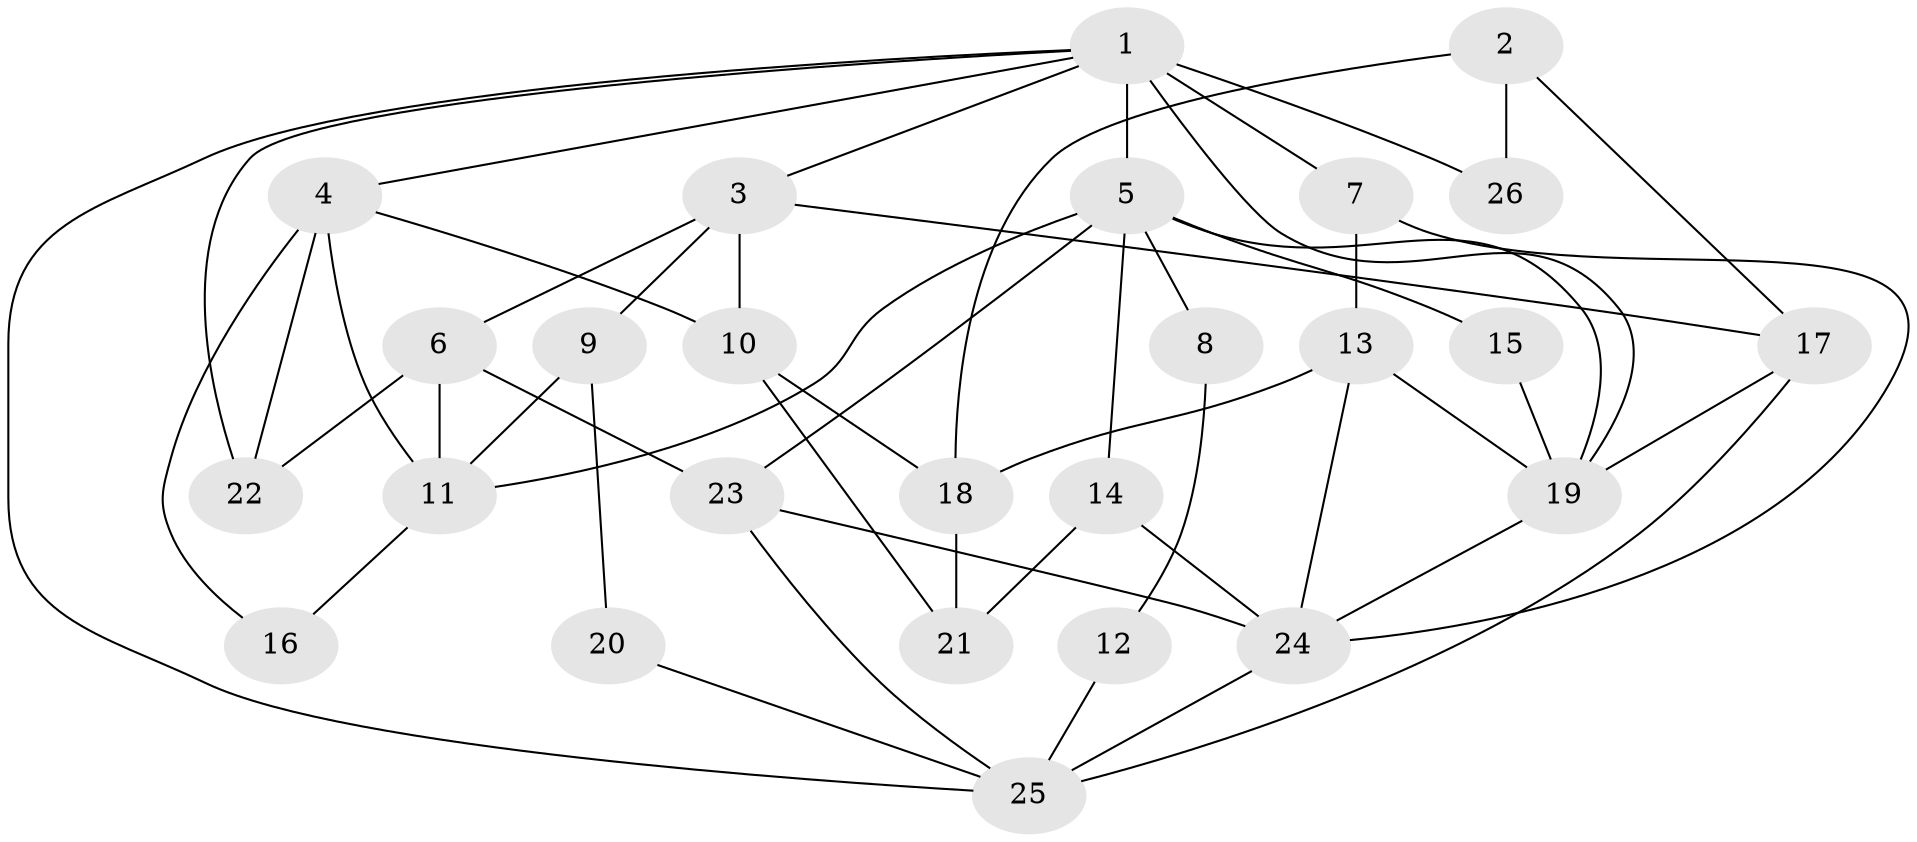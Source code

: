 // original degree distribution, {4: 0.15873015873015872, 6: 0.031746031746031744, 5: 0.06349206349206349, 7: 0.047619047619047616, 3: 0.2222222222222222, 1: 0.1746031746031746, 2: 0.30158730158730157}
// Generated by graph-tools (version 1.1) at 2025/36/03/04/25 23:36:05]
// undirected, 26 vertices, 51 edges
graph export_dot {
  node [color=gray90,style=filled];
  1;
  2;
  3;
  4;
  5;
  6;
  7;
  8;
  9;
  10;
  11;
  12;
  13;
  14;
  15;
  16;
  17;
  18;
  19;
  20;
  21;
  22;
  23;
  24;
  25;
  26;
  1 -- 3 [weight=1.0];
  1 -- 4 [weight=1.0];
  1 -- 5 [weight=1.0];
  1 -- 7 [weight=1.0];
  1 -- 19 [weight=1.0];
  1 -- 22 [weight=1.0];
  1 -- 25 [weight=1.0];
  1 -- 26 [weight=2.0];
  2 -- 17 [weight=1.0];
  2 -- 18 [weight=1.0];
  2 -- 26 [weight=1.0];
  3 -- 6 [weight=1.0];
  3 -- 9 [weight=1.0];
  3 -- 10 [weight=1.0];
  3 -- 17 [weight=1.0];
  4 -- 10 [weight=1.0];
  4 -- 11 [weight=1.0];
  4 -- 16 [weight=1.0];
  4 -- 22 [weight=1.0];
  5 -- 8 [weight=1.0];
  5 -- 11 [weight=1.0];
  5 -- 14 [weight=1.0];
  5 -- 15 [weight=1.0];
  5 -- 19 [weight=1.0];
  5 -- 23 [weight=1.0];
  6 -- 11 [weight=1.0];
  6 -- 22 [weight=1.0];
  6 -- 23 [weight=1.0];
  7 -- 13 [weight=2.0];
  7 -- 24 [weight=1.0];
  8 -- 12 [weight=1.0];
  9 -- 11 [weight=1.0];
  9 -- 20 [weight=1.0];
  10 -- 18 [weight=1.0];
  10 -- 21 [weight=1.0];
  11 -- 16 [weight=1.0];
  12 -- 25 [weight=1.0];
  13 -- 18 [weight=1.0];
  13 -- 19 [weight=1.0];
  13 -- 24 [weight=1.0];
  14 -- 21 [weight=1.0];
  14 -- 24 [weight=1.0];
  15 -- 19 [weight=1.0];
  17 -- 19 [weight=1.0];
  17 -- 25 [weight=1.0];
  18 -- 21 [weight=1.0];
  19 -- 24 [weight=1.0];
  20 -- 25 [weight=1.0];
  23 -- 24 [weight=1.0];
  23 -- 25 [weight=1.0];
  24 -- 25 [weight=1.0];
}
